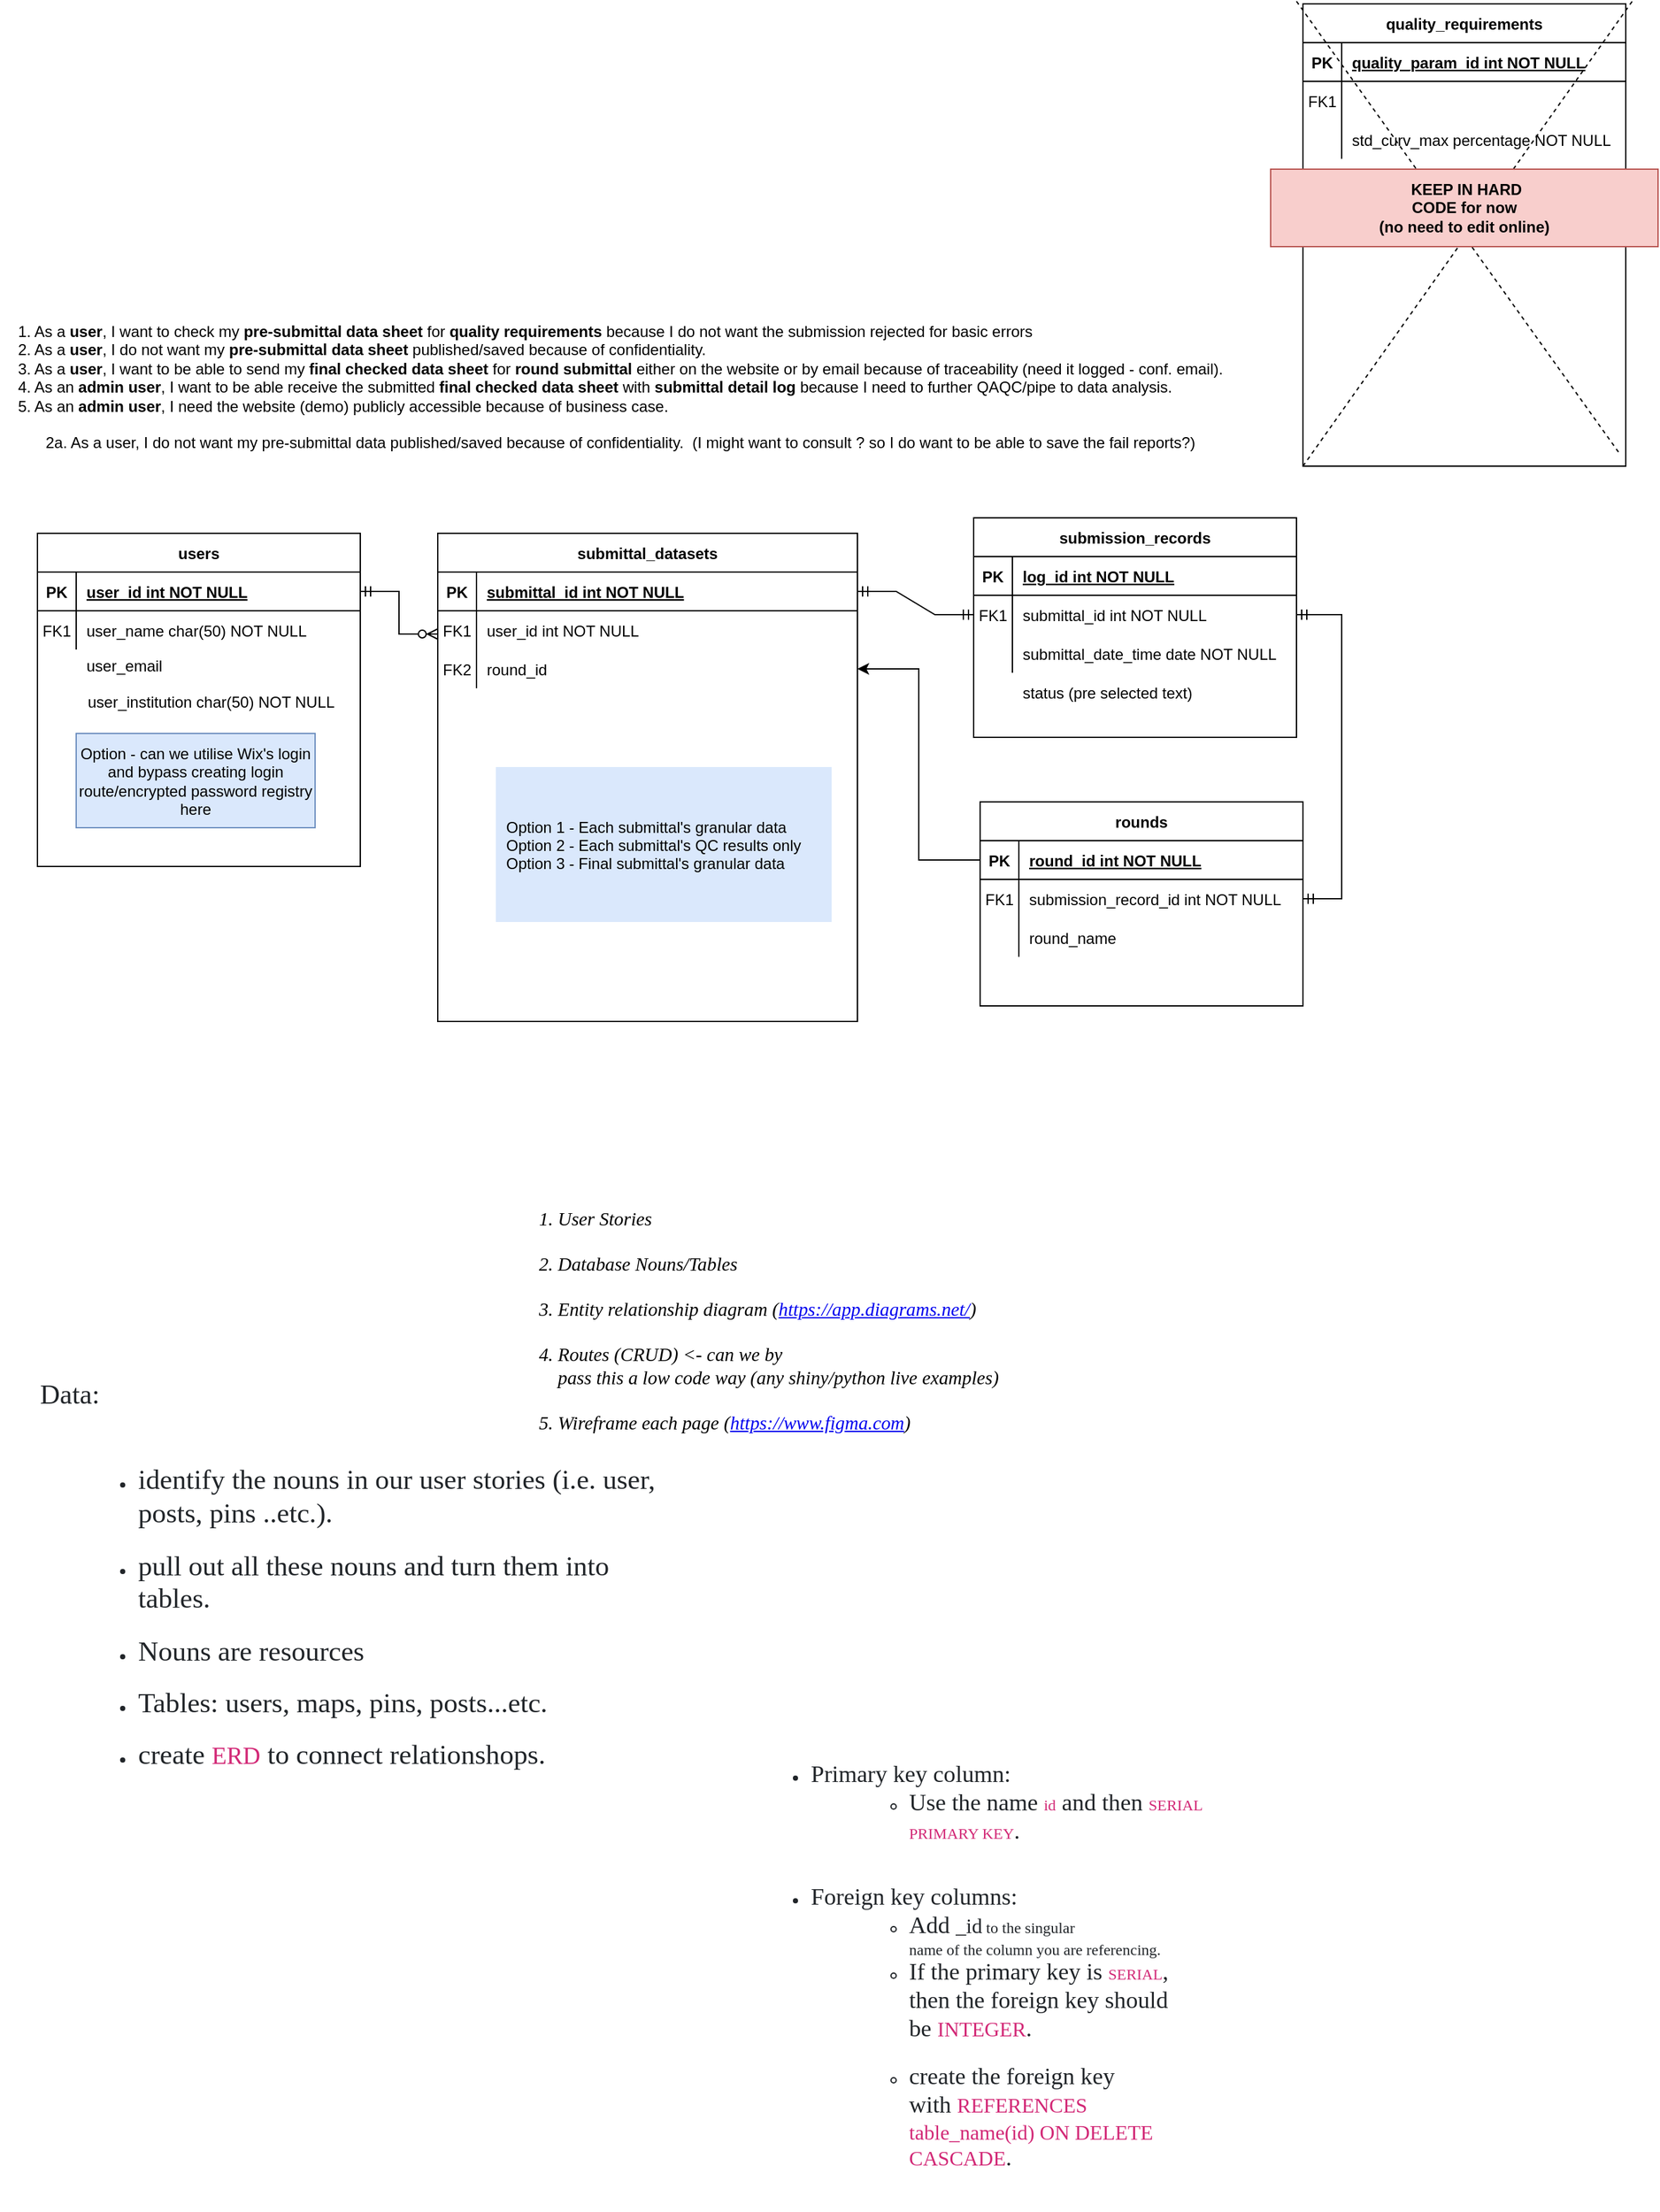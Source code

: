 <mxfile version="22.0.4" type="github">
  <diagram id="R2lEEEUBdFMjLlhIrx00" name="Page-1">
    <mxGraphModel dx="875" dy="1613" grid="1" gridSize="10" guides="1" tooltips="1" connect="1" arrows="1" fold="1" page="1" pageScale="1" pageWidth="850" pageHeight="1100" math="0" shadow="0" extFonts="Permanent Marker^https://fonts.googleapis.com/css?family=Permanent+Marker">
      <root>
        <mxCell id="0" />
        <mxCell id="1" parent="0" />
        <mxCell id="C-vyLk0tnHw3VtMMgP7b-2" value="submittal_datasets" style="shape=table;startSize=30;container=1;collapsible=1;childLayout=tableLayout;fixedRows=1;rowLines=0;fontStyle=1;align=center;resizeLast=1;" parent="1" vertex="1">
          <mxGeometry x="365" y="212" width="325" height="378" as="geometry" />
        </mxCell>
        <mxCell id="C-vyLk0tnHw3VtMMgP7b-3" value="" style="shape=partialRectangle;collapsible=0;dropTarget=0;pointerEvents=0;fillColor=none;points=[[0,0.5],[1,0.5]];portConstraint=eastwest;top=0;left=0;right=0;bottom=1;" parent="C-vyLk0tnHw3VtMMgP7b-2" vertex="1">
          <mxGeometry y="30" width="325" height="30" as="geometry" />
        </mxCell>
        <mxCell id="C-vyLk0tnHw3VtMMgP7b-4" value="PK" style="shape=partialRectangle;overflow=hidden;connectable=0;fillColor=none;top=0;left=0;bottom=0;right=0;fontStyle=1;" parent="C-vyLk0tnHw3VtMMgP7b-3" vertex="1">
          <mxGeometry width="30" height="30" as="geometry">
            <mxRectangle width="30" height="30" as="alternateBounds" />
          </mxGeometry>
        </mxCell>
        <mxCell id="C-vyLk0tnHw3VtMMgP7b-5" value="submittal_id int NOT NULL " style="shape=partialRectangle;overflow=hidden;connectable=0;fillColor=none;top=0;left=0;bottom=0;right=0;align=left;spacingLeft=6;fontStyle=5;" parent="C-vyLk0tnHw3VtMMgP7b-3" vertex="1">
          <mxGeometry x="30" width="295" height="30" as="geometry">
            <mxRectangle width="295" height="30" as="alternateBounds" />
          </mxGeometry>
        </mxCell>
        <mxCell id="C-vyLk0tnHw3VtMMgP7b-6" value="" style="shape=partialRectangle;collapsible=0;dropTarget=0;pointerEvents=0;fillColor=none;points=[[0,0.5],[1,0.5]];portConstraint=eastwest;top=0;left=0;right=0;bottom=0;" parent="C-vyLk0tnHw3VtMMgP7b-2" vertex="1">
          <mxGeometry y="60" width="325" height="30" as="geometry" />
        </mxCell>
        <mxCell id="C-vyLk0tnHw3VtMMgP7b-7" value="FK1" style="shape=partialRectangle;overflow=hidden;connectable=0;fillColor=none;top=0;left=0;bottom=0;right=0;" parent="C-vyLk0tnHw3VtMMgP7b-6" vertex="1">
          <mxGeometry width="30" height="30" as="geometry">
            <mxRectangle width="30" height="30" as="alternateBounds" />
          </mxGeometry>
        </mxCell>
        <mxCell id="C-vyLk0tnHw3VtMMgP7b-8" value="user_id int NOT NULL" style="shape=partialRectangle;overflow=hidden;connectable=0;fillColor=none;top=0;left=0;bottom=0;right=0;align=left;spacingLeft=6;" parent="C-vyLk0tnHw3VtMMgP7b-6" vertex="1">
          <mxGeometry x="30" width="295" height="30" as="geometry">
            <mxRectangle width="295" height="30" as="alternateBounds" />
          </mxGeometry>
        </mxCell>
        <mxCell id="C-vyLk0tnHw3VtMMgP7b-9" value="" style="shape=partialRectangle;collapsible=0;dropTarget=0;pointerEvents=0;fillColor=none;points=[[0,0.5],[1,0.5]];portConstraint=eastwest;top=0;left=0;right=0;bottom=0;" parent="C-vyLk0tnHw3VtMMgP7b-2" vertex="1">
          <mxGeometry y="90" width="325" height="30" as="geometry" />
        </mxCell>
        <mxCell id="C-vyLk0tnHw3VtMMgP7b-10" value="FK2" style="shape=partialRectangle;overflow=hidden;connectable=0;fillColor=none;top=0;left=0;bottom=0;right=0;" parent="C-vyLk0tnHw3VtMMgP7b-9" vertex="1">
          <mxGeometry width="30" height="30" as="geometry">
            <mxRectangle width="30" height="30" as="alternateBounds" />
          </mxGeometry>
        </mxCell>
        <mxCell id="C-vyLk0tnHw3VtMMgP7b-11" value="round_id" style="shape=partialRectangle;overflow=hidden;connectable=0;fillColor=none;top=0;left=0;bottom=0;right=0;align=left;spacingLeft=6;" parent="C-vyLk0tnHw3VtMMgP7b-9" vertex="1">
          <mxGeometry x="30" width="295" height="30" as="geometry">
            <mxRectangle width="295" height="30" as="alternateBounds" />
          </mxGeometry>
        </mxCell>
        <mxCell id="C-vyLk0tnHw3VtMMgP7b-13" value="quality_requirements" style="shape=table;startSize=30;container=1;collapsible=1;childLayout=tableLayout;fixedRows=1;rowLines=0;fontStyle=1;align=center;resizeLast=1;" parent="1" vertex="1">
          <mxGeometry x="1035" y="-198" width="250" height="358" as="geometry" />
        </mxCell>
        <mxCell id="C-vyLk0tnHw3VtMMgP7b-14" value="" style="shape=partialRectangle;collapsible=0;dropTarget=0;pointerEvents=0;fillColor=none;points=[[0,0.5],[1,0.5]];portConstraint=eastwest;top=0;left=0;right=0;bottom=1;" parent="C-vyLk0tnHw3VtMMgP7b-13" vertex="1">
          <mxGeometry y="30" width="250" height="30" as="geometry" />
        </mxCell>
        <mxCell id="C-vyLk0tnHw3VtMMgP7b-15" value="PK" style="shape=partialRectangle;overflow=hidden;connectable=0;fillColor=none;top=0;left=0;bottom=0;right=0;fontStyle=1;" parent="C-vyLk0tnHw3VtMMgP7b-14" vertex="1">
          <mxGeometry width="30" height="30" as="geometry">
            <mxRectangle width="30" height="30" as="alternateBounds" />
          </mxGeometry>
        </mxCell>
        <mxCell id="C-vyLk0tnHw3VtMMgP7b-16" value="quality_param_id int NOT NULL " style="shape=partialRectangle;overflow=hidden;connectable=0;fillColor=none;top=0;left=0;bottom=0;right=0;align=left;spacingLeft=6;fontStyle=5;" parent="C-vyLk0tnHw3VtMMgP7b-14" vertex="1">
          <mxGeometry x="30" width="220" height="30" as="geometry">
            <mxRectangle width="220" height="30" as="alternateBounds" />
          </mxGeometry>
        </mxCell>
        <mxCell id="C-vyLk0tnHw3VtMMgP7b-17" value="" style="shape=partialRectangle;collapsible=0;dropTarget=0;pointerEvents=0;fillColor=none;points=[[0,0.5],[1,0.5]];portConstraint=eastwest;top=0;left=0;right=0;bottom=0;" parent="C-vyLk0tnHw3VtMMgP7b-13" vertex="1">
          <mxGeometry y="60" width="250" height="30" as="geometry" />
        </mxCell>
        <mxCell id="C-vyLk0tnHw3VtMMgP7b-18" value="FK1" style="shape=partialRectangle;overflow=hidden;connectable=0;fillColor=none;top=0;left=0;bottom=0;right=0;" parent="C-vyLk0tnHw3VtMMgP7b-17" vertex="1">
          <mxGeometry width="30" height="30" as="geometry">
            <mxRectangle width="30" height="30" as="alternateBounds" />
          </mxGeometry>
        </mxCell>
        <mxCell id="C-vyLk0tnHw3VtMMgP7b-19" value="" style="shape=partialRectangle;overflow=hidden;connectable=0;fillColor=none;top=0;left=0;bottom=0;right=0;align=left;spacingLeft=6;" parent="C-vyLk0tnHw3VtMMgP7b-17" vertex="1">
          <mxGeometry x="30" width="220" height="30" as="geometry">
            <mxRectangle width="220" height="30" as="alternateBounds" />
          </mxGeometry>
        </mxCell>
        <mxCell id="C-vyLk0tnHw3VtMMgP7b-20" value="" style="shape=partialRectangle;collapsible=0;dropTarget=0;pointerEvents=0;fillColor=none;points=[[0,0.5],[1,0.5]];portConstraint=eastwest;top=0;left=0;right=0;bottom=0;" parent="C-vyLk0tnHw3VtMMgP7b-13" vertex="1">
          <mxGeometry y="90" width="250" height="30" as="geometry" />
        </mxCell>
        <mxCell id="C-vyLk0tnHw3VtMMgP7b-21" value="" style="shape=partialRectangle;overflow=hidden;connectable=0;fillColor=none;top=0;left=0;bottom=0;right=0;" parent="C-vyLk0tnHw3VtMMgP7b-20" vertex="1">
          <mxGeometry width="30" height="30" as="geometry">
            <mxRectangle width="30" height="30" as="alternateBounds" />
          </mxGeometry>
        </mxCell>
        <mxCell id="C-vyLk0tnHw3VtMMgP7b-22" value="std_curv_max percentage NOT NULL" style="shape=partialRectangle;overflow=hidden;connectable=0;fillColor=none;top=0;left=0;bottom=0;right=0;align=left;spacingLeft=6;" parent="C-vyLk0tnHw3VtMMgP7b-20" vertex="1">
          <mxGeometry x="30" width="220" height="30" as="geometry">
            <mxRectangle width="220" height="30" as="alternateBounds" />
          </mxGeometry>
        </mxCell>
        <mxCell id="C-vyLk0tnHw3VtMMgP7b-23" value="users" style="shape=table;startSize=30;container=1;collapsible=1;childLayout=tableLayout;fixedRows=1;rowLines=0;fontStyle=1;align=center;resizeLast=1;" parent="1" vertex="1">
          <mxGeometry x="55" y="212" width="250" height="258" as="geometry" />
        </mxCell>
        <mxCell id="C-vyLk0tnHw3VtMMgP7b-24" value="" style="shape=partialRectangle;collapsible=0;dropTarget=0;pointerEvents=0;fillColor=none;points=[[0,0.5],[1,0.5]];portConstraint=eastwest;top=0;left=0;right=0;bottom=1;" parent="C-vyLk0tnHw3VtMMgP7b-23" vertex="1">
          <mxGeometry y="30" width="250" height="30" as="geometry" />
        </mxCell>
        <mxCell id="C-vyLk0tnHw3VtMMgP7b-25" value="PK" style="shape=partialRectangle;overflow=hidden;connectable=0;fillColor=none;top=0;left=0;bottom=0;right=0;fontStyle=1;" parent="C-vyLk0tnHw3VtMMgP7b-24" vertex="1">
          <mxGeometry width="30" height="30" as="geometry">
            <mxRectangle width="30" height="30" as="alternateBounds" />
          </mxGeometry>
        </mxCell>
        <mxCell id="C-vyLk0tnHw3VtMMgP7b-26" value="user_id int NOT NULL " style="shape=partialRectangle;overflow=hidden;connectable=0;fillColor=none;top=0;left=0;bottom=0;right=0;align=left;spacingLeft=6;fontStyle=5;" parent="C-vyLk0tnHw3VtMMgP7b-24" vertex="1">
          <mxGeometry x="30" width="220" height="30" as="geometry">
            <mxRectangle width="220" height="30" as="alternateBounds" />
          </mxGeometry>
        </mxCell>
        <mxCell id="C-vyLk0tnHw3VtMMgP7b-27" value="" style="shape=partialRectangle;collapsible=0;dropTarget=0;pointerEvents=0;fillColor=none;points=[[0,0.5],[1,0.5]];portConstraint=eastwest;top=0;left=0;right=0;bottom=0;" parent="C-vyLk0tnHw3VtMMgP7b-23" vertex="1">
          <mxGeometry y="60" width="250" height="30" as="geometry" />
        </mxCell>
        <mxCell id="C-vyLk0tnHw3VtMMgP7b-28" value="FK1" style="shape=partialRectangle;overflow=hidden;connectable=0;fillColor=none;top=0;left=0;bottom=0;right=0;" parent="C-vyLk0tnHw3VtMMgP7b-27" vertex="1">
          <mxGeometry width="30" height="30" as="geometry">
            <mxRectangle width="30" height="30" as="alternateBounds" />
          </mxGeometry>
        </mxCell>
        <mxCell id="C-vyLk0tnHw3VtMMgP7b-29" value="user_name char(50) NOT NULL" style="shape=partialRectangle;overflow=hidden;connectable=0;fillColor=none;top=0;left=0;bottom=0;right=0;align=left;spacingLeft=6;" parent="C-vyLk0tnHw3VtMMgP7b-27" vertex="1">
          <mxGeometry x="30" width="220" height="30" as="geometry">
            <mxRectangle width="220" height="30" as="alternateBounds" />
          </mxGeometry>
        </mxCell>
        <mxCell id="6bqY5o3mOroTgVvBI9Zh-2" value="&lt;ol type=&quot;1&quot; style=&quot;margin-left: 0.375in; direction: ltr; unicode-bidi: embed; margin-top: 0in; margin-bottom: 0in; font-family: Calibri; font-size: 11pt; font-weight: normal;&quot;&gt;&#xa; &lt;li value=&quot;1&quot; style=&quot;margin-top:0;margin-bottom:0;vertical-align:middle&quot;&gt;&lt;span style=&quot;font-weight: normal; font-family: Calibri; font-size: 11pt;&quot;&gt;User Stories&lt;/span&gt;&lt;/li&gt;&#xa; &lt;li style=&quot;margin-top:0;margin-bottom:0;vertical-align:middle&quot;&gt;&lt;span style=&quot;font-family:Calibri;font-size:11.0pt&quot;&gt;Database Nouns/Tables&lt;/span&gt;&lt;/li&gt;&#xa; &lt;li style=&quot;margin-top:0;margin-bottom:0;vertical-align:middle&quot;&gt;&lt;span style=&quot;font-family:Calibri;font-size:11.0pt&quot;&gt;Entity relationship diagram (&lt;/span&gt;&lt;a href=&quot;https://app.diagrams.net/&quot;&gt;&lt;span style=&quot;font-family:Calibri;&#xa;     font-size:11.0pt&quot;&gt;https://app.diagrams.net/&lt;/span&gt;&lt;/a&gt;&lt;span style=&quot;font-family:Calibri;font-size:11.0pt&quot;&gt;)&lt;/span&gt;&lt;/li&gt;&#xa; &lt;li style=&quot;margin-top:0;margin-bottom:0;vertical-align:middle&quot;&gt;&lt;span style=&quot;font-family:Calibri;font-size:11.0pt&quot;&gt;Routes (CRUD) &amp;lt;- can we by&#xa;     pass this a low code way (any shiny/python live examples)&lt;/span&gt;&lt;/li&gt;&#xa; &lt;li style=&quot;margin-top:0;margin-bottom:0;vertical-align:middle&quot;&gt;&lt;span style=&quot;font-family:Calibri;font-size:11.0pt&quot;&gt;Wireframe each page (&lt;/span&gt;&lt;a href=&quot;https://www.figma.com&quot;&gt;&lt;span style=&quot;font-family:Calibri;font-size:&#xa;     11.0pt&quot;&gt;https://www.figma.com&lt;/span&gt;&lt;/a&gt;&lt;span style=&quot;font-family:Calibri;&#xa;     font-size:11.0pt&quot;&gt;)&lt;/span&gt;&lt;/li&gt;&#xa;&lt;/ol&gt;" style="text;whiteSpace=wrap;html=1;fontStyle=2" parent="1" vertex="1">
          <mxGeometry x="380" y="710" width="450" height="250" as="geometry" />
        </mxCell>
        <mxCell id="6bqY5o3mOroTgVvBI9Zh-3" value="&lt;p style=&quot;margin:0in;font-family:Calibri;font-size:16.0pt;color:#212529&quot;&gt;&lt;span style=&quot;background:white&quot;&gt;Data:&lt;/span&gt;&lt;/p&gt;&lt;br&gt;&lt;br&gt;&lt;ul type=&quot;disc&quot; style=&quot;margin-left:.375in;direction:ltr;unicode-bidi:embed;&lt;br/&gt; margin-top:0in;margin-bottom:0in&quot;&gt; &lt;li style=&quot;margin-top:0;margin-bottom:0;vertical-align:middle;color:#212529&quot;&gt;&lt;span style=&quot;font-family:Calibri;font-size:16.2pt;background:white&quot;&gt;identify the&amp;nbsp;nouns in our user stories (i.e. user, posts, pins ..etc.).&lt;/span&gt;&lt;/li&gt;&lt;br&gt; &lt;li style=&quot;margin-top:0;margin-bottom:0;vertical-align:middle;color:#212529&quot;&gt;&lt;span style=&quot;font-family:Calibri;font-size:16.2pt;background:white&quot;&gt;pull out all&amp;nbsp;these nouns and turn them into tables.&lt;/span&gt;&lt;/li&gt;&lt;br&gt; &lt;li style=&quot;margin-top:0;margin-bottom:0;vertical-align:middle;color:#212529&quot;&gt;&lt;span style=&quot;font-family:Calibri;font-size:16.2pt;background:white&quot;&gt;Nouns are&amp;nbsp;resources&lt;/span&gt;&lt;/li&gt;&lt;br&gt; &lt;li style=&quot;margin-top:0;margin-bottom:0;vertical-align:middle;color:#212529&quot;&gt;&lt;span style=&quot;font-family:Calibri;font-size:16.2pt;background:white&quot;&gt;Tables:&amp;nbsp;users, maps, pins, posts...etc.&lt;/span&gt;&lt;/li&gt;&lt;br&gt; &lt;li style=&quot;margin-top:0;margin-bottom:0;vertical-align:middle;color:#212529&quot;&gt;&lt;span style=&quot;font-family:Calibri;font-size:16.2pt;color:#212529;background:white&quot;&gt;create&amp;nbsp;&lt;/span&gt;&lt;span style=&quot;font-family:Calibri;font-size:14.15pt;color:#D22876;background:&lt;br/&gt;     white&quot;&gt;ERD&lt;/span&gt;&lt;span style=&quot;font-family:Calibri;font-size:16.2pt;&lt;br/&gt;     color:#212529;background:white&quot;&gt;&amp;nbsp;to connect relationshops.&lt;/span&gt;&lt;/li&gt;&lt;br&gt;&lt;/ul&gt;" style="text;whiteSpace=wrap;html=1;" parent="1" vertex="1">
          <mxGeometry x="55" y="860" width="490" height="180" as="geometry" />
        </mxCell>
        <mxCell id="6bqY5o3mOroTgVvBI9Zh-4" value="&lt;div style=&quot;text-align: left;&quot;&gt;&lt;span style=&quot;background-color: initial;&quot;&gt;1. As a &lt;b&gt;user&lt;/b&gt;, I want to check my &lt;b&gt;pre-submittal data sheet&lt;/b&gt; for&lt;b&gt;&amp;nbsp;quality requirements&amp;nbsp;&lt;/b&gt;because I do not want the submission rejected for basic errors&lt;/span&gt;&lt;/div&gt;&lt;span style=&quot;background-color: initial;&quot;&gt;&lt;div style=&quot;text-align: left;&quot;&gt;&lt;span style=&quot;background-color: initial;&quot;&gt;2. As a &lt;b&gt;user&lt;/b&gt;, I do not want my &lt;b&gt;pre-submittal data sheet &lt;/b&gt;published/saved because of confidentiality.&amp;nbsp;&amp;nbsp;&lt;/span&gt;&lt;/div&gt;&lt;/span&gt;&lt;div style=&quot;text-align: left;&quot;&gt;3. As a &lt;b&gt;user&lt;/b&gt;, I want to be able to send my &lt;b&gt;final checked data sheet&lt;/b&gt; for &lt;b&gt;round submittal &lt;/b&gt;either on the website or by email because of traceability (need it logged - conf. email).&lt;/div&gt;&lt;div style=&quot;text-align: left;&quot;&gt;4. As an &lt;b&gt;admin user&lt;/b&gt;, I want to be able receive the submitted&amp;nbsp;&lt;b style=&quot;border-color: var(--border-color);&quot;&gt;final checked data sheet&lt;/b&gt;&amp;nbsp;with &lt;b&gt;submittal detail log &lt;/b&gt;because I need to further QAQC/pipe to data analysis.&lt;/div&gt;&lt;div style=&quot;text-align: left;&quot;&gt;5. As an &lt;b&gt;admin user&lt;/b&gt;, I need the website (demo) publicly accessible because of business case.&lt;/div&gt;&lt;div style=&quot;text-align: left;&quot;&gt;&lt;br&gt;&lt;/div&gt;2a. As a user, I do not want my pre-submittal data published/saved because of confidentiality.&amp;nbsp; (I might want to consult ? so I do want to be able to save the fail reports?)&lt;div style=&quot;text-align: left;&quot;&gt;&amp;nbsp;&lt;/div&gt;" style="text;html=1;align=center;verticalAlign=middle;resizable=0;points=[];autosize=1;strokeColor=none;fillColor=none;" parent="1" vertex="1">
          <mxGeometry x="26" y="41" width="960" height="130" as="geometry" />
        </mxCell>
        <mxCell id="6bqY5o3mOroTgVvBI9Zh-5" value="submission_records" style="shape=table;startSize=30;container=1;collapsible=1;childLayout=tableLayout;fixedRows=1;rowLines=0;fontStyle=1;align=center;resizeLast=1;" parent="1" vertex="1">
          <mxGeometry x="780" y="200" width="250" height="170" as="geometry" />
        </mxCell>
        <mxCell id="6bqY5o3mOroTgVvBI9Zh-6" value="" style="shape=partialRectangle;collapsible=0;dropTarget=0;pointerEvents=0;fillColor=none;points=[[0,0.5],[1,0.5]];portConstraint=eastwest;top=0;left=0;right=0;bottom=1;" parent="6bqY5o3mOroTgVvBI9Zh-5" vertex="1">
          <mxGeometry y="30" width="250" height="30" as="geometry" />
        </mxCell>
        <mxCell id="6bqY5o3mOroTgVvBI9Zh-7" value="PK" style="shape=partialRectangle;overflow=hidden;connectable=0;fillColor=none;top=0;left=0;bottom=0;right=0;fontStyle=1;" parent="6bqY5o3mOroTgVvBI9Zh-6" vertex="1">
          <mxGeometry width="30" height="30" as="geometry">
            <mxRectangle width="30" height="30" as="alternateBounds" />
          </mxGeometry>
        </mxCell>
        <mxCell id="6bqY5o3mOroTgVvBI9Zh-8" value="log_id int NOT NULL " style="shape=partialRectangle;overflow=hidden;connectable=0;fillColor=none;top=0;left=0;bottom=0;right=0;align=left;spacingLeft=6;fontStyle=5;" parent="6bqY5o3mOroTgVvBI9Zh-6" vertex="1">
          <mxGeometry x="30" width="220" height="30" as="geometry">
            <mxRectangle width="220" height="30" as="alternateBounds" />
          </mxGeometry>
        </mxCell>
        <mxCell id="6bqY5o3mOroTgVvBI9Zh-9" value="" style="shape=partialRectangle;collapsible=0;dropTarget=0;pointerEvents=0;fillColor=none;points=[[0,0.5],[1,0.5]];portConstraint=eastwest;top=0;left=0;right=0;bottom=0;" parent="6bqY5o3mOroTgVvBI9Zh-5" vertex="1">
          <mxGeometry y="60" width="250" height="30" as="geometry" />
        </mxCell>
        <mxCell id="6bqY5o3mOroTgVvBI9Zh-10" value="FK1" style="shape=partialRectangle;overflow=hidden;connectable=0;fillColor=none;top=0;left=0;bottom=0;right=0;" parent="6bqY5o3mOroTgVvBI9Zh-9" vertex="1">
          <mxGeometry width="30" height="30" as="geometry">
            <mxRectangle width="30" height="30" as="alternateBounds" />
          </mxGeometry>
        </mxCell>
        <mxCell id="6bqY5o3mOroTgVvBI9Zh-11" value="submittal_id int NOT NULL" style="shape=partialRectangle;overflow=hidden;connectable=0;fillColor=none;top=0;left=0;bottom=0;right=0;align=left;spacingLeft=6;" parent="6bqY5o3mOroTgVvBI9Zh-9" vertex="1">
          <mxGeometry x="30" width="220" height="30" as="geometry">
            <mxRectangle width="220" height="30" as="alternateBounds" />
          </mxGeometry>
        </mxCell>
        <mxCell id="6bqY5o3mOroTgVvBI9Zh-12" value="" style="shape=partialRectangle;collapsible=0;dropTarget=0;pointerEvents=0;fillColor=none;points=[[0,0.5],[1,0.5]];portConstraint=eastwest;top=0;left=0;right=0;bottom=0;" parent="6bqY5o3mOroTgVvBI9Zh-5" vertex="1">
          <mxGeometry y="90" width="250" height="30" as="geometry" />
        </mxCell>
        <mxCell id="6bqY5o3mOroTgVvBI9Zh-13" value="" style="shape=partialRectangle;overflow=hidden;connectable=0;fillColor=none;top=0;left=0;bottom=0;right=0;" parent="6bqY5o3mOroTgVvBI9Zh-12" vertex="1">
          <mxGeometry width="30" height="30" as="geometry">
            <mxRectangle width="30" height="30" as="alternateBounds" />
          </mxGeometry>
        </mxCell>
        <mxCell id="6bqY5o3mOroTgVvBI9Zh-14" value="submittal_date_time date NOT NULL" style="shape=partialRectangle;overflow=hidden;connectable=0;fillColor=none;top=0;left=0;bottom=0;right=0;align=left;spacingLeft=6;" parent="6bqY5o3mOroTgVvBI9Zh-12" vertex="1">
          <mxGeometry x="30" width="220" height="30" as="geometry">
            <mxRectangle width="220" height="30" as="alternateBounds" />
          </mxGeometry>
        </mxCell>
        <mxCell id="OLvyXjZIV-3iLolBgsrd-2" value="user_email" style="shape=partialRectangle;overflow=hidden;connectable=0;fillColor=none;top=0;left=0;bottom=0;right=0;align=left;spacingLeft=6;" vertex="1" parent="1">
          <mxGeometry x="85" y="299" width="220" height="30" as="geometry">
            <mxRectangle width="220" height="30" as="alternateBounds" />
          </mxGeometry>
        </mxCell>
        <mxCell id="OLvyXjZIV-3iLolBgsrd-4" value="user_institution char(50) NOT NULL" style="shape=partialRectangle;overflow=hidden;connectable=0;fillColor=none;top=0;left=0;bottom=0;right=0;align=left;spacingLeft=6;" vertex="1" parent="1">
          <mxGeometry x="86" y="327" width="220" height="30" as="geometry">
            <mxRectangle width="220" height="30" as="alternateBounds" />
          </mxGeometry>
        </mxCell>
        <mxCell id="OLvyXjZIV-3iLolBgsrd-6" value="status (pre selected text)" style="shape=partialRectangle;overflow=hidden;connectable=0;fillColor=none;top=0;left=0;bottom=0;right=0;align=left;spacingLeft=6;" vertex="1" parent="1">
          <mxGeometry x="810" y="320" width="220" height="30" as="geometry">
            <mxRectangle width="220" height="30" as="alternateBounds" />
          </mxGeometry>
        </mxCell>
        <mxCell id="OLvyXjZIV-3iLolBgsrd-7" value="" style="shape=partialRectangle;collapsible=0;dropTarget=0;pointerEvents=0;fillColor=none;points=[[0,0.5],[1,0.5]];portConstraint=eastwest;top=0;left=0;right=0;bottom=0;" vertex="1" parent="1">
          <mxGeometry x="290" y="400" width="290" height="120" as="geometry" />
        </mxCell>
        <mxCell id="OLvyXjZIV-3iLolBgsrd-8" value="" style="shape=partialRectangle;overflow=hidden;connectable=0;fillColor=none;top=0;left=0;bottom=0;right=0;" vertex="1" parent="OLvyXjZIV-3iLolBgsrd-7">
          <mxGeometry width="30" height="30" as="geometry">
            <mxRectangle width="30" height="30" as="alternateBounds" />
          </mxGeometry>
        </mxCell>
        <mxCell id="OLvyXjZIV-3iLolBgsrd-9" value="Option 1 - Each submittal&#39;s granular data&#xa;Option 2 - Each submittal&#39;s QC results only&#xa;Option 3 - Final submittal&#39;s granular data" style="shape=partialRectangle;overflow=hidden;connectable=0;fillColor=#dae8fc;top=0;left=0;bottom=0;right=0;align=left;spacingLeft=6;strokeColor=#6c8ebf;" vertex="1" parent="OLvyXjZIV-3iLolBgsrd-7">
          <mxGeometry x="120" y="-7" width="260" height="120" as="geometry">
            <mxRectangle width="220" height="30" as="alternateBounds" />
          </mxGeometry>
        </mxCell>
        <mxCell id="OLvyXjZIV-3iLolBgsrd-10" value="" style="shape=partialRectangle;collapsible=0;dropTarget=0;pointerEvents=0;fillColor=none;points=[[0,0.5],[1,0.5]];portConstraint=eastwest;top=0;left=0;right=0;bottom=0;" vertex="1" parent="1">
          <mxGeometry x="395" y="337" width="250" height="30" as="geometry" />
        </mxCell>
        <mxCell id="OLvyXjZIV-3iLolBgsrd-11" value="" style="shape=partialRectangle;overflow=hidden;connectable=0;fillColor=none;top=0;left=0;bottom=0;right=0;" vertex="1" parent="OLvyXjZIV-3iLolBgsrd-10">
          <mxGeometry width="30" height="30" as="geometry">
            <mxRectangle width="30" height="30" as="alternateBounds" />
          </mxGeometry>
        </mxCell>
        <mxCell id="OLvyXjZIV-3iLolBgsrd-17" value="" style="endArrow=none;dashed=1;html=1;rounded=0;exitX=0;exitY=1;exitDx=0;exitDy=0;" edge="1" parent="1" source="C-vyLk0tnHw3VtMMgP7b-13">
          <mxGeometry width="50" height="50" relative="1" as="geometry">
            <mxPoint x="1150" y="60" as="sourcePoint" />
            <mxPoint x="1290" y="-200" as="targetPoint" />
          </mxGeometry>
        </mxCell>
        <mxCell id="OLvyXjZIV-3iLolBgsrd-20" value="" style="endArrow=none;dashed=1;html=1;rounded=0;" edge="1" parent="1">
          <mxGeometry width="50" height="50" relative="1" as="geometry">
            <mxPoint x="1030" y="-200" as="sourcePoint" />
            <mxPoint x="1280" y="150" as="targetPoint" />
          </mxGeometry>
        </mxCell>
        <mxCell id="OLvyXjZIV-3iLolBgsrd-25" value="&amp;nbsp;KEEP IN HARD&lt;br&gt;CODE for now&lt;br&gt;(no need to edit online)" style="text;html=1;strokeColor=#b85450;fillColor=#f8cecc;align=center;verticalAlign=middle;whiteSpace=wrap;rounded=0;fontStyle=1" vertex="1" parent="1">
          <mxGeometry x="1010" y="-70" width="300" height="60" as="geometry" />
        </mxCell>
        <mxCell id="OLvyXjZIV-3iLolBgsrd-26" value="&lt;ul type=&quot;disc&quot; style=&quot;margin-left:.375in;direction:ltr;unicode-bidi:embed;&lt;br/&gt; margin-top:0in;margin-bottom:0in&quot;&gt;&lt;br&gt; &lt;li style=&quot;margin-top:0;margin-bottom:0;vertical-align:middle;color:#212529&quot;&gt;&lt;span style=&quot;font-family:Calibri;font-size:13.75pt;background:white&quot;&gt;Primary key&amp;nbsp;column:&lt;/span&gt;&lt;/li&gt;&lt;ul type=&quot;circle&quot; style=&quot;margin-left:.375in;direction:ltr;unicode-bidi:embed;&lt;br/&gt;  margin-top:0in;margin-bottom:0in&quot;&gt;  &lt;li style=&quot;margin-top:0;margin-bottom:0;vertical-align:middle;color:#212529&quot;&gt;&lt;span style=&quot;font-family:Calibri;font-size:13.75pt;color:#212529;background:&lt;br/&gt;      white&quot;&gt;Use the name&amp;nbsp;&lt;/span&gt;&lt;span style=&quot;font-family:Calibri;&lt;br/&gt;      font-size:12.05pt;color:#D22876;background:white&quot;&gt;id&lt;/span&gt;&lt;span style=&quot;font-family:Calibri;font-size:13.75pt;color:#212529;background:&lt;br/&gt;      white&quot;&gt;&amp;nbsp;and then&amp;nbsp;&lt;/span&gt;&lt;span style=&quot;font-family:Calibri;&lt;br/&gt;      font-size:12.05pt;color:#D22876;background:white&quot;&gt;SERIAL PRIMARY KEY&lt;/span&gt;&lt;span style=&quot;font-family:Calibri;font-size:13.75pt;color:#212529;background:&lt;br/&gt;      white&quot;&gt;.&lt;/span&gt;&lt;/li&gt;&lt;br&gt; &lt;/ul&gt;&lt;br&gt; &lt;li style=&quot;margin-top:0;margin-bottom:0;vertical-align:middle;color:#212529&quot;&gt;&lt;span style=&quot;font-family:Calibri;font-size:13.75pt;background:white&quot;&gt;Foreign key&amp;nbsp;columns:&lt;/span&gt;&lt;/li&gt;&lt;ul type=&quot;circle&quot; style=&quot;margin-left:.375in;direction:ltr;unicode-bidi:embed;&lt;br/&gt;  margin-top:0in;margin-bottom:0in&quot;&gt;&lt;li style=&quot;margin-top:0;margin-bottom:0;vertical-align:middle;color:#212529&quot;&gt;&lt;span style=&quot;font-family:Calibri;font-size:13.75pt;color:#212529;background:&lt;br/&gt;      white&quot;&gt;Add&amp;nbsp;&lt;/span&gt;&lt;span style=&quot;font-family:Calibri;font-size:12.05pt;&lt;br/&gt;      color:#D22876;background:white&quot;&gt;_id&lt;/span&gt;&lt;span style=&quot;font-family:Calibri;&lt;br/&gt;      font-size:13.75pt;color:#212529;background:white&quot;&gt;&amp;nbsp;to the singular&lt;br&gt;      name of the column you are referencing.&lt;/span&gt;&lt;/li&gt;&lt;li style=&quot;margin-top:0;margin-bottom:0;vertical-align:middle;color:#212529&quot;&gt;&lt;span style=&quot;font-family:Calibri;font-size:13.75pt;color:#212529;background:&lt;br/&gt;      white&quot;&gt;If the primary key is&amp;nbsp;&lt;/span&gt;&lt;span style=&quot;font-family:Calibri;&lt;br/&gt;      font-size:12.05pt;color:#D22876;background:white&quot;&gt;SERIAL&lt;/span&gt;&lt;span style=&quot;font-family:Calibri;font-size:13.75pt;color:#212529;background:&lt;br/&gt;      white&quot;&gt;, then the foreign key should be&amp;nbsp;&lt;/span&gt;&lt;span style=&quot;font-family:Calibri;font-size:12.05pt;color:#D22876;background:&lt;br/&gt;      white&quot;&gt;INTEGER&lt;/span&gt;&lt;span style=&quot;font-family:Calibri;font-size:13.75pt;&lt;br/&gt;      color:#212529;background:white&quot;&gt;.&lt;/span&gt;&lt;/li&gt;&lt;br&gt;  &lt;li style=&quot;margin-top:0;margin-bottom:0;vertical-align:middle;color:#212529&quot;&gt;&lt;span style=&quot;font-family:Calibri;font-size:13.75pt;color:#212529;background:&lt;br/&gt;      white&quot;&gt;create the foreign key with&amp;nbsp;&lt;/span&gt;&lt;span style=&quot;font-family:Calibri;font-size:12.05pt;color:#D22876;background:&lt;br/&gt;      white&quot;&gt;REFERENCES table_name(id) ON DELETE CASCADE&lt;/span&gt;&lt;span style=&quot;font-family:Calibri;font-size:13.75pt;color:#212529;background:&lt;br/&gt;      white&quot;&gt;.&lt;/span&gt;&lt;/li&gt;&lt;br&gt; &lt;/ul&gt;&lt;br&gt;&lt;/ul&gt;" style="text;whiteSpace=wrap;html=1;" vertex="1" parent="1">
          <mxGeometry x="576" y="1130" width="390" height="310" as="geometry" />
        </mxCell>
        <mxCell id="OLvyXjZIV-3iLolBgsrd-28" value="" style="edgeStyle=entityRelationEdgeStyle;fontSize=12;html=1;endArrow=ERzeroToMany;startArrow=ERmandOne;rounded=0;" edge="1" parent="1">
          <mxGeometry width="100" height="100" relative="1" as="geometry">
            <mxPoint x="305" y="257" as="sourcePoint" />
            <mxPoint x="365" y="290" as="targetPoint" />
          </mxGeometry>
        </mxCell>
        <mxCell id="OLvyXjZIV-3iLolBgsrd-29" value="" style="edgeStyle=entityRelationEdgeStyle;fontSize=12;html=1;endArrow=ERmandOne;startArrow=ERmandOne;rounded=0;" edge="1" parent="1" source="C-vyLk0tnHw3VtMMgP7b-3" target="6bqY5o3mOroTgVvBI9Zh-9">
          <mxGeometry width="100" height="100" relative="1" as="geometry">
            <mxPoint x="650" y="370" as="sourcePoint" />
            <mxPoint x="715" y="160" as="targetPoint" />
          </mxGeometry>
        </mxCell>
        <mxCell id="OLvyXjZIV-3iLolBgsrd-41" value="" style="edgeStyle=entityRelationEdgeStyle;fontSize=12;html=1;endArrow=ERmandOne;startArrow=ERmandOne;rounded=0;" edge="1" parent="1" source="OLvyXjZIV-3iLolBgsrd-35" target="6bqY5o3mOroTgVvBI9Zh-9">
          <mxGeometry width="100" height="100" relative="1" as="geometry">
            <mxPoint x="617" y="470" as="sourcePoint" />
            <mxPoint x="680" y="250" as="targetPoint" />
            <Array as="points">
              <mxPoint x="907" y="430" />
              <mxPoint x="861" y="400" />
              <mxPoint x="821" y="430" />
            </Array>
          </mxGeometry>
        </mxCell>
        <mxCell id="OLvyXjZIV-3iLolBgsrd-42" value="" style="edgeStyle=orthogonalEdgeStyle;rounded=0;orthogonalLoop=1;jettySize=auto;html=1;" edge="1" parent="1" source="OLvyXjZIV-3iLolBgsrd-32" target="C-vyLk0tnHw3VtMMgP7b-9">
          <mxGeometry relative="1" as="geometry" />
        </mxCell>
        <mxCell id="OLvyXjZIV-3iLolBgsrd-31" value="rounds" style="shape=table;startSize=30;container=1;collapsible=1;childLayout=tableLayout;fixedRows=1;rowLines=0;fontStyle=1;align=center;resizeLast=1;" vertex="1" parent="1">
          <mxGeometry x="785" y="420" width="250" height="158" as="geometry" />
        </mxCell>
        <mxCell id="OLvyXjZIV-3iLolBgsrd-32" value="" style="shape=partialRectangle;collapsible=0;dropTarget=0;pointerEvents=0;fillColor=none;points=[[0,0.5],[1,0.5]];portConstraint=eastwest;top=0;left=0;right=0;bottom=1;" vertex="1" parent="OLvyXjZIV-3iLolBgsrd-31">
          <mxGeometry y="30" width="250" height="30" as="geometry" />
        </mxCell>
        <mxCell id="OLvyXjZIV-3iLolBgsrd-33" value="PK" style="shape=partialRectangle;overflow=hidden;connectable=0;fillColor=none;top=0;left=0;bottom=0;right=0;fontStyle=1;" vertex="1" parent="OLvyXjZIV-3iLolBgsrd-32">
          <mxGeometry width="30" height="30" as="geometry">
            <mxRectangle width="30" height="30" as="alternateBounds" />
          </mxGeometry>
        </mxCell>
        <mxCell id="OLvyXjZIV-3iLolBgsrd-34" value="round_id int NOT NULL " style="shape=partialRectangle;overflow=hidden;connectable=0;fillColor=none;top=0;left=0;bottom=0;right=0;align=left;spacingLeft=6;fontStyle=5;" vertex="1" parent="OLvyXjZIV-3iLolBgsrd-32">
          <mxGeometry x="30" width="220" height="30" as="geometry">
            <mxRectangle width="220" height="30" as="alternateBounds" />
          </mxGeometry>
        </mxCell>
        <mxCell id="OLvyXjZIV-3iLolBgsrd-35" value="" style="shape=partialRectangle;collapsible=0;dropTarget=0;pointerEvents=0;fillColor=none;points=[[0,0.5],[1,0.5]];portConstraint=eastwest;top=0;left=0;right=0;bottom=0;" vertex="1" parent="OLvyXjZIV-3iLolBgsrd-31">
          <mxGeometry y="60" width="250" height="30" as="geometry" />
        </mxCell>
        <mxCell id="OLvyXjZIV-3iLolBgsrd-36" value="FK1" style="shape=partialRectangle;overflow=hidden;connectable=0;fillColor=none;top=0;left=0;bottom=0;right=0;" vertex="1" parent="OLvyXjZIV-3iLolBgsrd-35">
          <mxGeometry width="30" height="30" as="geometry">
            <mxRectangle width="30" height="30" as="alternateBounds" />
          </mxGeometry>
        </mxCell>
        <mxCell id="OLvyXjZIV-3iLolBgsrd-37" value="submission_record_id int NOT NULL" style="shape=partialRectangle;overflow=hidden;connectable=0;fillColor=none;top=0;left=0;bottom=0;right=0;align=left;spacingLeft=6;" vertex="1" parent="OLvyXjZIV-3iLolBgsrd-35">
          <mxGeometry x="30" width="220" height="30" as="geometry">
            <mxRectangle width="220" height="30" as="alternateBounds" />
          </mxGeometry>
        </mxCell>
        <mxCell id="OLvyXjZIV-3iLolBgsrd-38" value="" style="shape=partialRectangle;collapsible=0;dropTarget=0;pointerEvents=0;fillColor=none;points=[[0,0.5],[1,0.5]];portConstraint=eastwest;top=0;left=0;right=0;bottom=0;" vertex="1" parent="OLvyXjZIV-3iLolBgsrd-31">
          <mxGeometry y="90" width="250" height="30" as="geometry" />
        </mxCell>
        <mxCell id="OLvyXjZIV-3iLolBgsrd-39" value="" style="shape=partialRectangle;overflow=hidden;connectable=0;fillColor=none;top=0;left=0;bottom=0;right=0;" vertex="1" parent="OLvyXjZIV-3iLolBgsrd-38">
          <mxGeometry width="30" height="30" as="geometry">
            <mxRectangle width="30" height="30" as="alternateBounds" />
          </mxGeometry>
        </mxCell>
        <mxCell id="OLvyXjZIV-3iLolBgsrd-40" value="round_name" style="shape=partialRectangle;overflow=hidden;connectable=0;fillColor=none;top=0;left=0;bottom=0;right=0;align=left;spacingLeft=6;" vertex="1" parent="OLvyXjZIV-3iLolBgsrd-38">
          <mxGeometry x="30" width="220" height="30" as="geometry">
            <mxRectangle width="220" height="30" as="alternateBounds" />
          </mxGeometry>
        </mxCell>
        <mxCell id="OLvyXjZIV-3iLolBgsrd-44" value="Option - can we utilise Wix&#39;s login and bypass creating login route/encrypted password registry here" style="text;html=1;strokeColor=#6c8ebf;fillColor=#dae8fc;align=center;verticalAlign=middle;whiteSpace=wrap;rounded=0;" vertex="1" parent="1">
          <mxGeometry x="85" y="367" width="185" height="73" as="geometry" />
        </mxCell>
      </root>
    </mxGraphModel>
  </diagram>
</mxfile>
